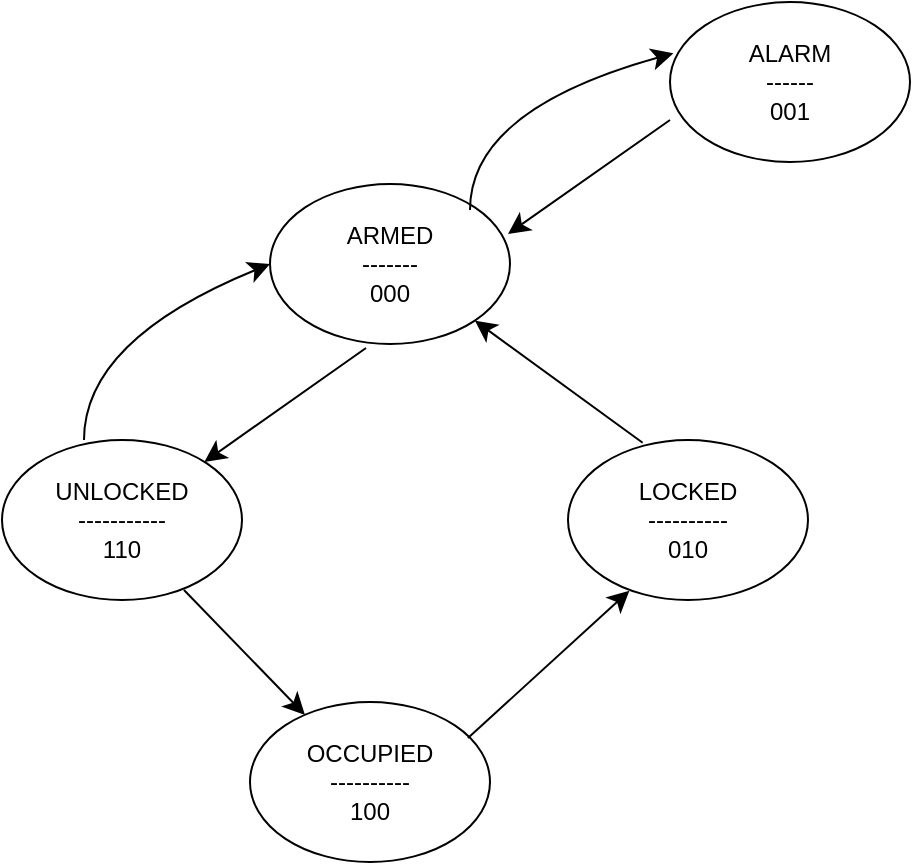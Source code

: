 <mxfile version="24.7.16">
  <diagram name="Page-1" id="ufPcFtBtT_tMSGd3bAlw">
    <mxGraphModel dx="1434" dy="908" grid="0" gridSize="10" guides="1" tooltips="1" connect="1" arrows="1" fold="1" page="0" pageScale="1" pageWidth="827" pageHeight="1169" math="0" shadow="0">
      <root>
        <mxCell id="0" />
        <mxCell id="1" parent="0" />
        <mxCell id="kRps_IP-fa0bhhn8yu1A-1" value="ARMED&lt;br&gt;-------&lt;div&gt;000&lt;/div&gt;" style="ellipse;whiteSpace=wrap;html=1;" vertex="1" parent="1">
          <mxGeometry x="21" y="63" width="120" height="80" as="geometry" />
        </mxCell>
        <mxCell id="kRps_IP-fa0bhhn8yu1A-2" value="UNLOCKED&lt;div&gt;-----------&lt;/div&gt;&lt;div&gt;110&lt;/div&gt;" style="ellipse;whiteSpace=wrap;html=1;" vertex="1" parent="1">
          <mxGeometry x="-113" y="191" width="120" height="80" as="geometry" />
        </mxCell>
        <mxCell id="kRps_IP-fa0bhhn8yu1A-3" value="OCCUPIED&lt;div&gt;----------&lt;/div&gt;&lt;div&gt;100&lt;/div&gt;" style="ellipse;whiteSpace=wrap;html=1;" vertex="1" parent="1">
          <mxGeometry x="11" y="322" width="120" height="80" as="geometry" />
        </mxCell>
        <mxCell id="kRps_IP-fa0bhhn8yu1A-4" value="LOCKED&lt;div&gt;----------&lt;/div&gt;&lt;div&gt;010&lt;/div&gt;" style="ellipse;whiteSpace=wrap;html=1;" vertex="1" parent="1">
          <mxGeometry x="170" y="191" width="120" height="80" as="geometry" />
        </mxCell>
        <mxCell id="kRps_IP-fa0bhhn8yu1A-5" value="ALARM&lt;div&gt;------&lt;/div&gt;&lt;div&gt;001&lt;/div&gt;" style="ellipse;whiteSpace=wrap;html=1;" vertex="1" parent="1">
          <mxGeometry x="221" y="-28" width="120" height="80" as="geometry" />
        </mxCell>
        <mxCell id="kRps_IP-fa0bhhn8yu1A-6" value="" style="curved=1;endArrow=classic;html=1;rounded=0;fontSize=12;startSize=8;endSize=8;entryX=0;entryY=0.5;entryDx=0;entryDy=0;" edge="1" parent="1" target="kRps_IP-fa0bhhn8yu1A-1">
          <mxGeometry width="50" height="50" relative="1" as="geometry">
            <mxPoint x="-72" y="191" as="sourcePoint" />
            <mxPoint x="-22" y="141" as="targetPoint" />
            <Array as="points">
              <mxPoint x="-72" y="141" />
            </Array>
          </mxGeometry>
        </mxCell>
        <mxCell id="kRps_IP-fa0bhhn8yu1A-7" value="" style="curved=1;endArrow=classic;html=1;rounded=0;fontSize=12;startSize=8;endSize=8;entryX=0.014;entryY=0.321;entryDx=0;entryDy=0;entryPerimeter=0;" edge="1" parent="1" target="kRps_IP-fa0bhhn8yu1A-5">
          <mxGeometry width="50" height="50" relative="1" as="geometry">
            <mxPoint x="121" y="76" as="sourcePoint" />
            <mxPoint x="214" y="-12" as="targetPoint" />
            <Array as="points">
              <mxPoint x="121" y="26" />
            </Array>
          </mxGeometry>
        </mxCell>
        <mxCell id="kRps_IP-fa0bhhn8yu1A-10" value="" style="endArrow=classic;html=1;rounded=0;fontSize=12;startSize=8;endSize=8;curved=1;" edge="1" parent="1" target="kRps_IP-fa0bhhn8yu1A-2">
          <mxGeometry width="50" height="50" relative="1" as="geometry">
            <mxPoint x="69" y="145" as="sourcePoint" />
            <mxPoint x="-29" y="290" as="targetPoint" />
          </mxGeometry>
        </mxCell>
        <mxCell id="kRps_IP-fa0bhhn8yu1A-11" value="" style="endArrow=classic;html=1;rounded=0;fontSize=12;startSize=8;endSize=8;curved=1;entryX=0.256;entryY=0.942;entryDx=0;entryDy=0;entryPerimeter=0;" edge="1" parent="1" target="kRps_IP-fa0bhhn8yu1A-4">
          <mxGeometry width="50" height="50" relative="1" as="geometry">
            <mxPoint x="120" y="340" as="sourcePoint" />
            <mxPoint x="170" y="290" as="targetPoint" />
          </mxGeometry>
        </mxCell>
        <mxCell id="kRps_IP-fa0bhhn8yu1A-12" value="" style="endArrow=classic;html=1;rounded=0;fontSize=12;startSize=8;endSize=8;curved=1;entryX=1;entryY=1;entryDx=0;entryDy=0;exitX=0.311;exitY=0.017;exitDx=0;exitDy=0;exitPerimeter=0;" edge="1" parent="1" source="kRps_IP-fa0bhhn8yu1A-4" target="kRps_IP-fa0bhhn8yu1A-1">
          <mxGeometry width="50" height="50" relative="1" as="geometry">
            <mxPoint x="175" y="225" as="sourcePoint" />
            <mxPoint x="225" y="175" as="targetPoint" />
          </mxGeometry>
        </mxCell>
        <mxCell id="kRps_IP-fa0bhhn8yu1A-13" value="" style="endArrow=classic;html=1;rounded=0;fontSize=12;startSize=8;endSize=8;curved=1;" edge="1" parent="1">
          <mxGeometry width="50" height="50" relative="1" as="geometry">
            <mxPoint x="221" y="31" as="sourcePoint" />
            <mxPoint x="140" y="88" as="targetPoint" />
          </mxGeometry>
        </mxCell>
        <mxCell id="kRps_IP-fa0bhhn8yu1A-14" value="" style="endArrow=classic;html=1;rounded=0;fontSize=12;startSize=8;endSize=8;curved=1;" edge="1" parent="1" target="kRps_IP-fa0bhhn8yu1A-3">
          <mxGeometry width="50" height="50" relative="1" as="geometry">
            <mxPoint x="-22" y="266" as="sourcePoint" />
            <mxPoint x="28" y="216" as="targetPoint" />
          </mxGeometry>
        </mxCell>
      </root>
    </mxGraphModel>
  </diagram>
</mxfile>
